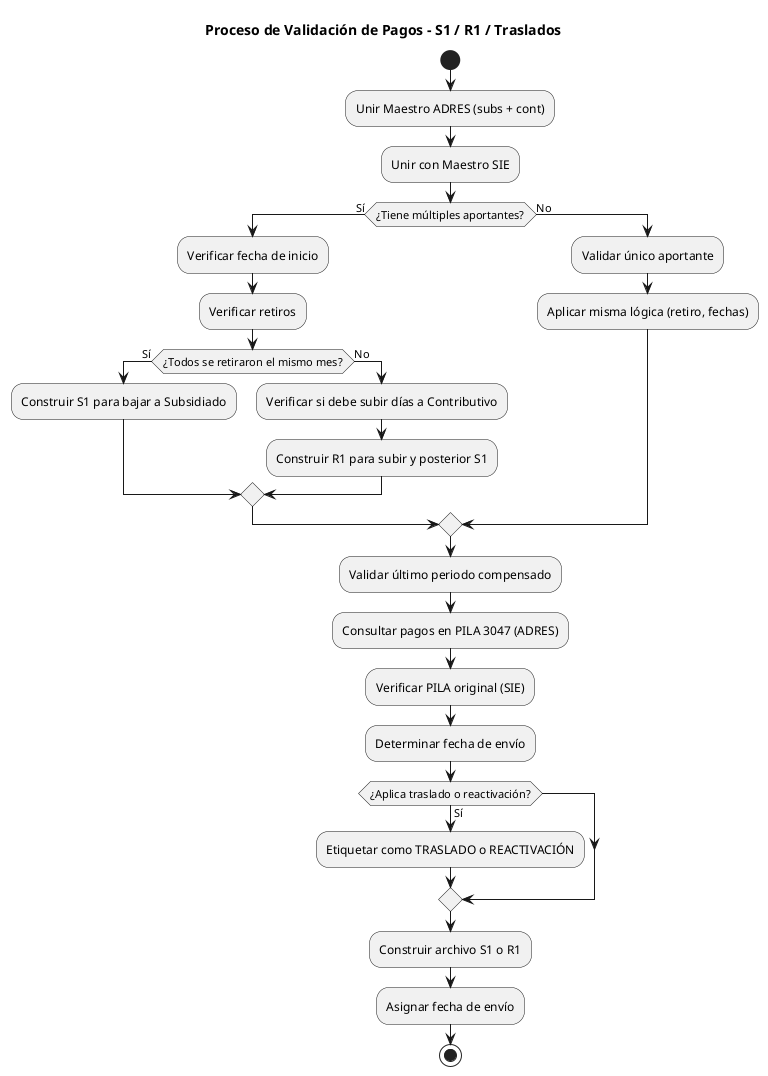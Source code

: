 @startuml
title Proceso de Validación de Pagos - S1 / R1 / Traslados

start

:Unir Maestro ADRES (subs + cont);
:Unir con Maestro SIE;

if (¿Tiene múltiples aportantes?) then (Sí)
  :Verificar fecha de inicio;
  :Verificar retiros;
  if (¿Todos se retiraron el mismo mes?) then (Sí)
    :Construir S1 para bajar a Subsidiado;
  else (No)
    :Verificar si debe subir días a Contributivo;
    :Construir R1 para subir y posterior S1;
  endif
else (No)
  :Validar único aportante;
  :Aplicar misma lógica (retiro, fechas);
endif

:Validar último periodo compensado;
:Consultar pagos en PILA 3047 (ADRES);
:Verificar PILA original (SIE);

:Determinar fecha de envío;
if (¿Aplica traslado o reactivación?) then (Sí)
  :Etiquetar como TRASLADO o REACTIVACIÓN;
endif

:Construir archivo S1 o R1;
:Asignar fecha de envío;

stop
@enduml
